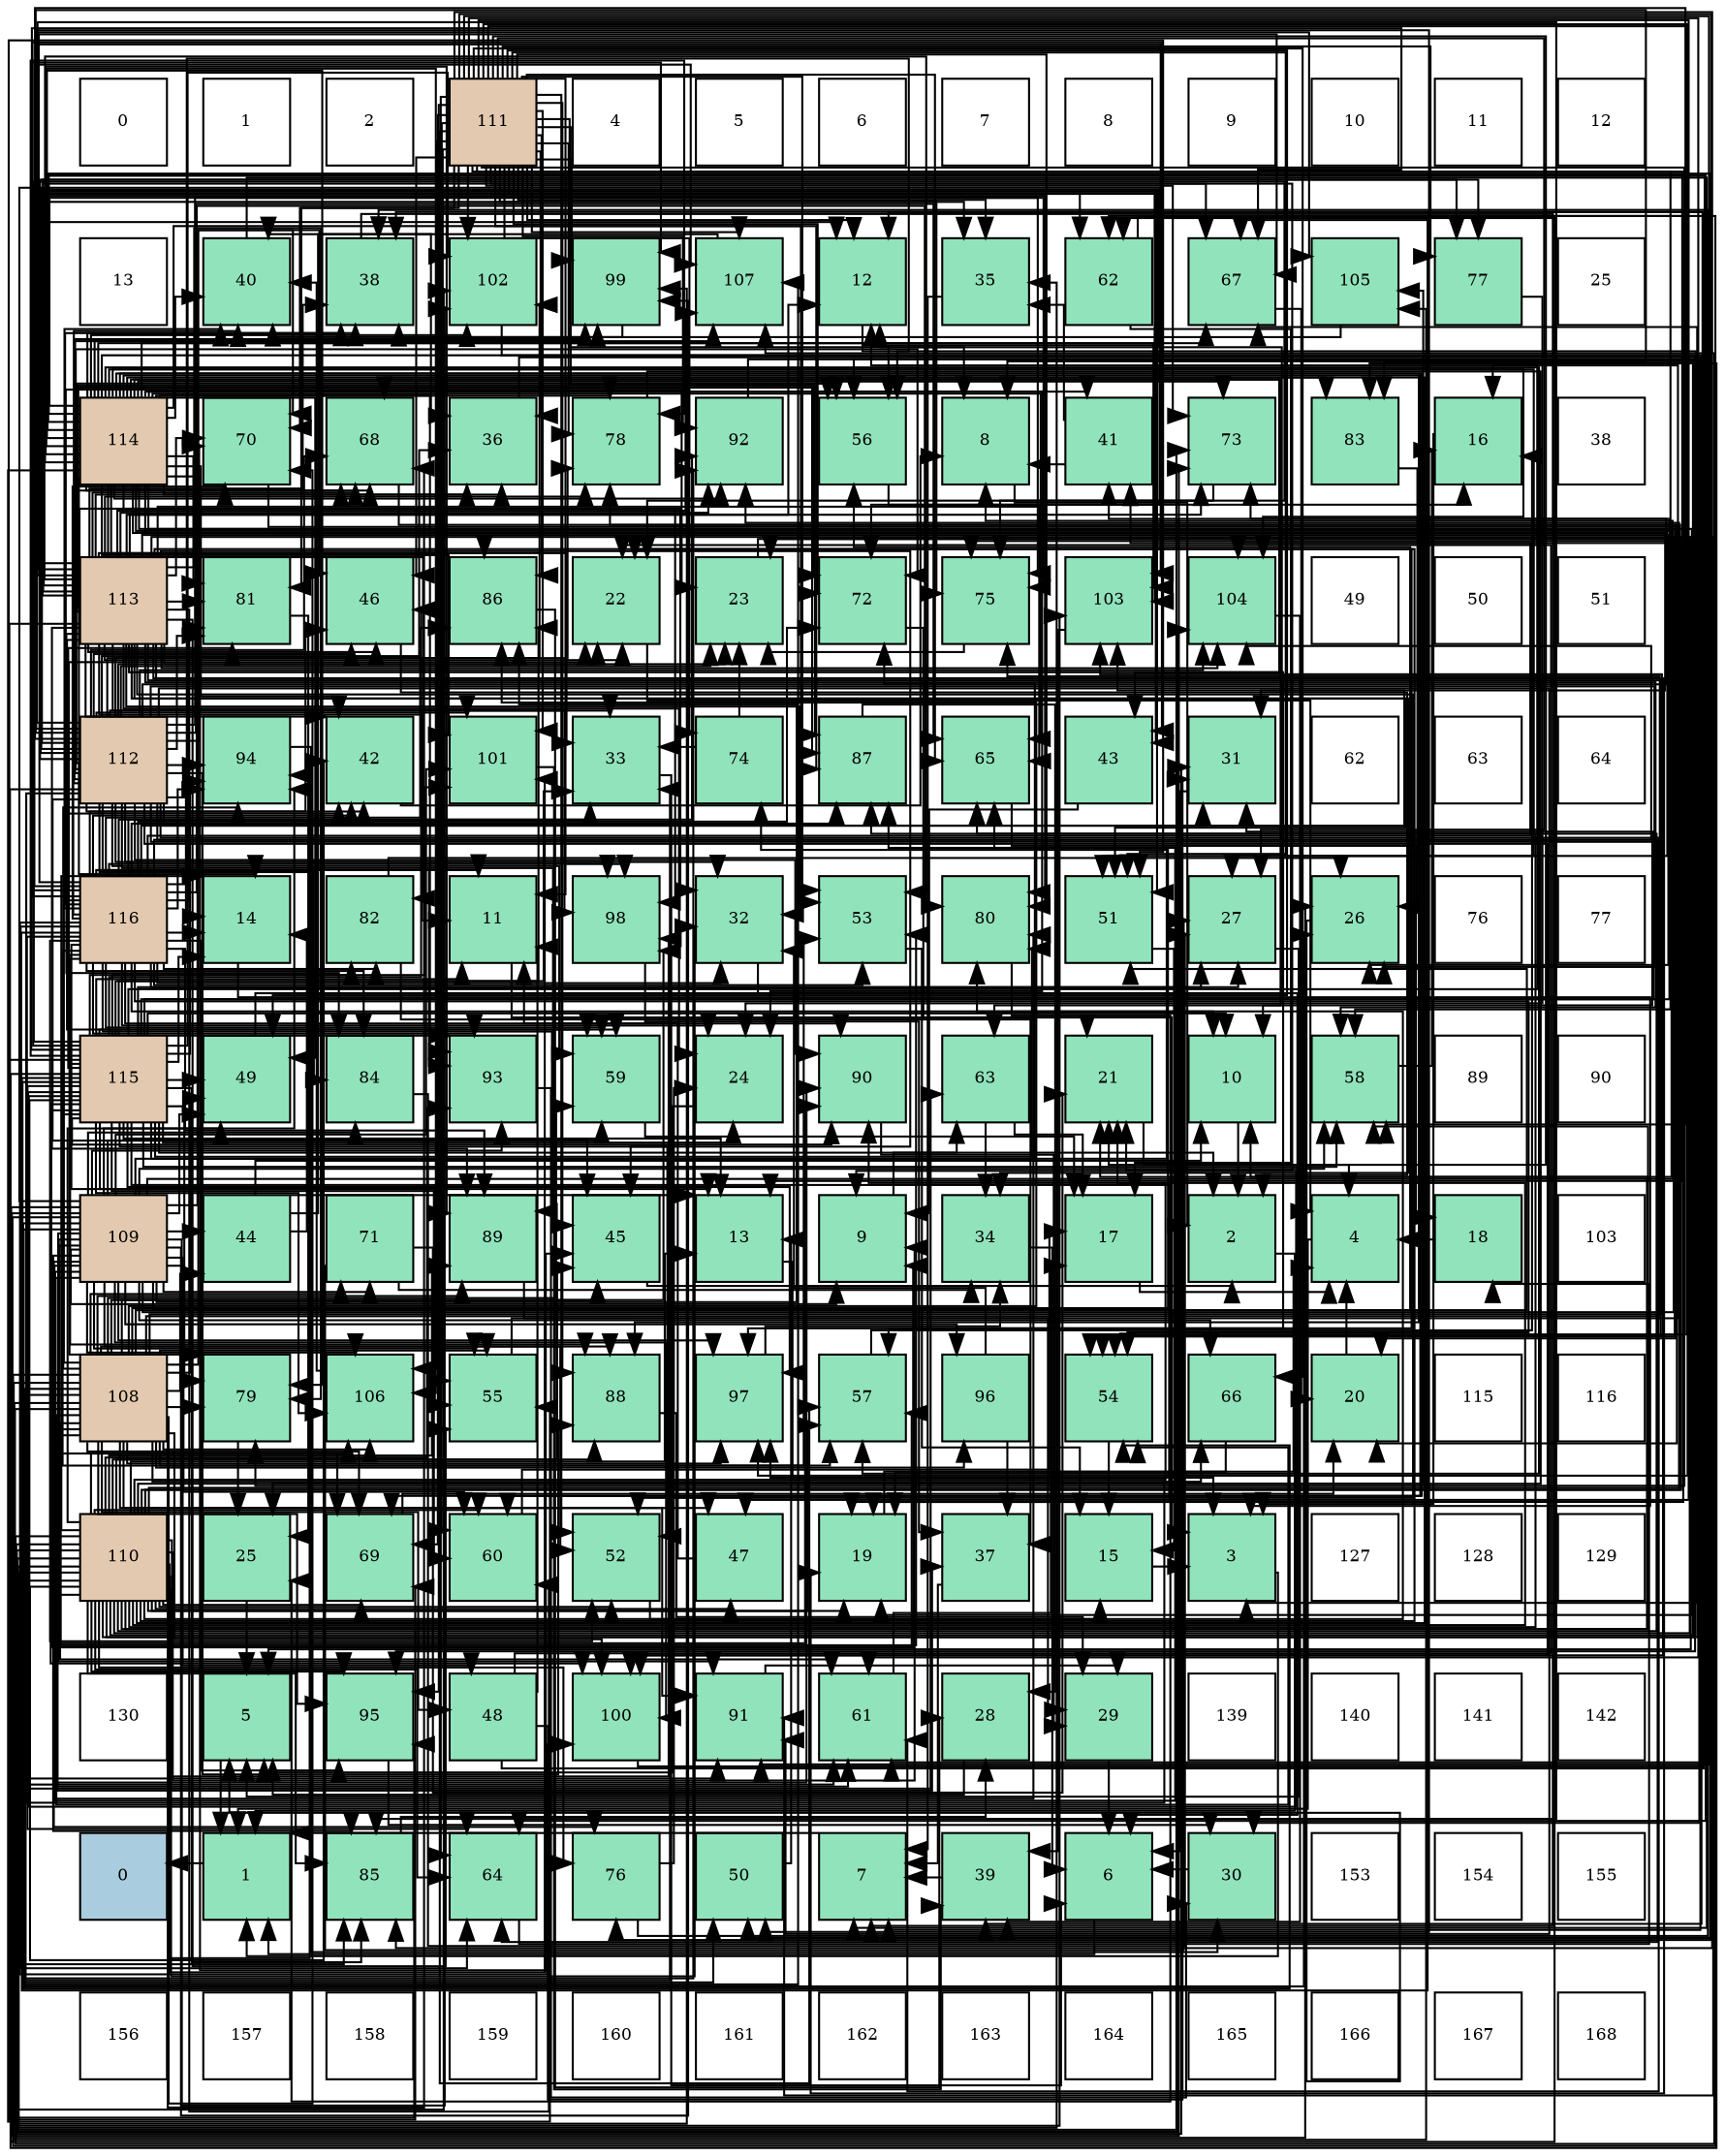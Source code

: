digraph layout{
 rankdir=TB;
 splines=ortho;
 node [style=filled shape=square fixedsize=true width=0.6];
0[label="0", fontsize=8, fillcolor="#ffffff"];
1[label="1", fontsize=8, fillcolor="#ffffff"];
2[label="2", fontsize=8, fillcolor="#ffffff"];
3[label="111", fontsize=8, fillcolor="#e3c9af"];
4[label="4", fontsize=8, fillcolor="#ffffff"];
5[label="5", fontsize=8, fillcolor="#ffffff"];
6[label="6", fontsize=8, fillcolor="#ffffff"];
7[label="7", fontsize=8, fillcolor="#ffffff"];
8[label="8", fontsize=8, fillcolor="#ffffff"];
9[label="9", fontsize=8, fillcolor="#ffffff"];
10[label="10", fontsize=8, fillcolor="#ffffff"];
11[label="11", fontsize=8, fillcolor="#ffffff"];
12[label="12", fontsize=8, fillcolor="#ffffff"];
13[label="13", fontsize=8, fillcolor="#ffffff"];
14[label="40", fontsize=8, fillcolor="#91e3bb"];
15[label="38", fontsize=8, fillcolor="#91e3bb"];
16[label="102", fontsize=8, fillcolor="#91e3bb"];
17[label="99", fontsize=8, fillcolor="#91e3bb"];
18[label="107", fontsize=8, fillcolor="#91e3bb"];
19[label="12", fontsize=8, fillcolor="#91e3bb"];
20[label="35", fontsize=8, fillcolor="#91e3bb"];
21[label="62", fontsize=8, fillcolor="#91e3bb"];
22[label="67", fontsize=8, fillcolor="#91e3bb"];
23[label="105", fontsize=8, fillcolor="#91e3bb"];
24[label="77", fontsize=8, fillcolor="#91e3bb"];
25[label="25", fontsize=8, fillcolor="#ffffff"];
26[label="114", fontsize=8, fillcolor="#e3c9af"];
27[label="70", fontsize=8, fillcolor="#91e3bb"];
28[label="68", fontsize=8, fillcolor="#91e3bb"];
29[label="36", fontsize=8, fillcolor="#91e3bb"];
30[label="78", fontsize=8, fillcolor="#91e3bb"];
31[label="92", fontsize=8, fillcolor="#91e3bb"];
32[label="56", fontsize=8, fillcolor="#91e3bb"];
33[label="8", fontsize=8, fillcolor="#91e3bb"];
34[label="41", fontsize=8, fillcolor="#91e3bb"];
35[label="73", fontsize=8, fillcolor="#91e3bb"];
36[label="83", fontsize=8, fillcolor="#91e3bb"];
37[label="16", fontsize=8, fillcolor="#91e3bb"];
38[label="38", fontsize=8, fillcolor="#ffffff"];
39[label="113", fontsize=8, fillcolor="#e3c9af"];
40[label="81", fontsize=8, fillcolor="#91e3bb"];
41[label="46", fontsize=8, fillcolor="#91e3bb"];
42[label="86", fontsize=8, fillcolor="#91e3bb"];
43[label="22", fontsize=8, fillcolor="#91e3bb"];
44[label="23", fontsize=8, fillcolor="#91e3bb"];
45[label="72", fontsize=8, fillcolor="#91e3bb"];
46[label="75", fontsize=8, fillcolor="#91e3bb"];
47[label="103", fontsize=8, fillcolor="#91e3bb"];
48[label="104", fontsize=8, fillcolor="#91e3bb"];
49[label="49", fontsize=8, fillcolor="#ffffff"];
50[label="50", fontsize=8, fillcolor="#ffffff"];
51[label="51", fontsize=8, fillcolor="#ffffff"];
52[label="112", fontsize=8, fillcolor="#e3c9af"];
53[label="94", fontsize=8, fillcolor="#91e3bb"];
54[label="42", fontsize=8, fillcolor="#91e3bb"];
55[label="101", fontsize=8, fillcolor="#91e3bb"];
56[label="33", fontsize=8, fillcolor="#91e3bb"];
57[label="74", fontsize=8, fillcolor="#91e3bb"];
58[label="87", fontsize=8, fillcolor="#91e3bb"];
59[label="65", fontsize=8, fillcolor="#91e3bb"];
60[label="43", fontsize=8, fillcolor="#91e3bb"];
61[label="31", fontsize=8, fillcolor="#91e3bb"];
62[label="62", fontsize=8, fillcolor="#ffffff"];
63[label="63", fontsize=8, fillcolor="#ffffff"];
64[label="64", fontsize=8, fillcolor="#ffffff"];
65[label="116", fontsize=8, fillcolor="#e3c9af"];
66[label="14", fontsize=8, fillcolor="#91e3bb"];
67[label="82", fontsize=8, fillcolor="#91e3bb"];
68[label="11", fontsize=8, fillcolor="#91e3bb"];
69[label="98", fontsize=8, fillcolor="#91e3bb"];
70[label="32", fontsize=8, fillcolor="#91e3bb"];
71[label="53", fontsize=8, fillcolor="#91e3bb"];
72[label="80", fontsize=8, fillcolor="#91e3bb"];
73[label="51", fontsize=8, fillcolor="#91e3bb"];
74[label="27", fontsize=8, fillcolor="#91e3bb"];
75[label="26", fontsize=8, fillcolor="#91e3bb"];
76[label="76", fontsize=8, fillcolor="#ffffff"];
77[label="77", fontsize=8, fillcolor="#ffffff"];
78[label="115", fontsize=8, fillcolor="#e3c9af"];
79[label="49", fontsize=8, fillcolor="#91e3bb"];
80[label="84", fontsize=8, fillcolor="#91e3bb"];
81[label="93", fontsize=8, fillcolor="#91e3bb"];
82[label="59", fontsize=8, fillcolor="#91e3bb"];
83[label="24", fontsize=8, fillcolor="#91e3bb"];
84[label="90", fontsize=8, fillcolor="#91e3bb"];
85[label="63", fontsize=8, fillcolor="#91e3bb"];
86[label="21", fontsize=8, fillcolor="#91e3bb"];
87[label="10", fontsize=8, fillcolor="#91e3bb"];
88[label="58", fontsize=8, fillcolor="#91e3bb"];
89[label="89", fontsize=8, fillcolor="#ffffff"];
90[label="90", fontsize=8, fillcolor="#ffffff"];
91[label="109", fontsize=8, fillcolor="#e3c9af"];
92[label="44", fontsize=8, fillcolor="#91e3bb"];
93[label="71", fontsize=8, fillcolor="#91e3bb"];
94[label="89", fontsize=8, fillcolor="#91e3bb"];
95[label="45", fontsize=8, fillcolor="#91e3bb"];
96[label="13", fontsize=8, fillcolor="#91e3bb"];
97[label="9", fontsize=8, fillcolor="#91e3bb"];
98[label="34", fontsize=8, fillcolor="#91e3bb"];
99[label="17", fontsize=8, fillcolor="#91e3bb"];
100[label="2", fontsize=8, fillcolor="#91e3bb"];
101[label="4", fontsize=8, fillcolor="#91e3bb"];
102[label="18", fontsize=8, fillcolor="#91e3bb"];
103[label="103", fontsize=8, fillcolor="#ffffff"];
104[label="108", fontsize=8, fillcolor="#e3c9af"];
105[label="79", fontsize=8, fillcolor="#91e3bb"];
106[label="106", fontsize=8, fillcolor="#91e3bb"];
107[label="55", fontsize=8, fillcolor="#91e3bb"];
108[label="88", fontsize=8, fillcolor="#91e3bb"];
109[label="97", fontsize=8, fillcolor="#91e3bb"];
110[label="57", fontsize=8, fillcolor="#91e3bb"];
111[label="96", fontsize=8, fillcolor="#91e3bb"];
112[label="54", fontsize=8, fillcolor="#91e3bb"];
113[label="66", fontsize=8, fillcolor="#91e3bb"];
114[label="20", fontsize=8, fillcolor="#91e3bb"];
115[label="115", fontsize=8, fillcolor="#ffffff"];
116[label="116", fontsize=8, fillcolor="#ffffff"];
117[label="110", fontsize=8, fillcolor="#e3c9af"];
118[label="25", fontsize=8, fillcolor="#91e3bb"];
119[label="69", fontsize=8, fillcolor="#91e3bb"];
120[label="60", fontsize=8, fillcolor="#91e3bb"];
121[label="52", fontsize=8, fillcolor="#91e3bb"];
122[label="47", fontsize=8, fillcolor="#91e3bb"];
123[label="19", fontsize=8, fillcolor="#91e3bb"];
124[label="37", fontsize=8, fillcolor="#91e3bb"];
125[label="15", fontsize=8, fillcolor="#91e3bb"];
126[label="3", fontsize=8, fillcolor="#91e3bb"];
127[label="127", fontsize=8, fillcolor="#ffffff"];
128[label="128", fontsize=8, fillcolor="#ffffff"];
129[label="129", fontsize=8, fillcolor="#ffffff"];
130[label="130", fontsize=8, fillcolor="#ffffff"];
131[label="5", fontsize=8, fillcolor="#91e3bb"];
132[label="95", fontsize=8, fillcolor="#91e3bb"];
133[label="48", fontsize=8, fillcolor="#91e3bb"];
134[label="100", fontsize=8, fillcolor="#91e3bb"];
135[label="91", fontsize=8, fillcolor="#91e3bb"];
136[label="61", fontsize=8, fillcolor="#91e3bb"];
137[label="28", fontsize=8, fillcolor="#91e3bb"];
138[label="29", fontsize=8, fillcolor="#91e3bb"];
139[label="139", fontsize=8, fillcolor="#ffffff"];
140[label="140", fontsize=8, fillcolor="#ffffff"];
141[label="141", fontsize=8, fillcolor="#ffffff"];
142[label="142", fontsize=8, fillcolor="#ffffff"];
143[label="0", fontsize=8, fillcolor="#a9ccde"];
144[label="1", fontsize=8, fillcolor="#91e3bb"];
145[label="85", fontsize=8, fillcolor="#91e3bb"];
146[label="64", fontsize=8, fillcolor="#91e3bb"];
147[label="76", fontsize=8, fillcolor="#91e3bb"];
148[label="50", fontsize=8, fillcolor="#91e3bb"];
149[label="7", fontsize=8, fillcolor="#91e3bb"];
150[label="39", fontsize=8, fillcolor="#91e3bb"];
151[label="6", fontsize=8, fillcolor="#91e3bb"];
152[label="30", fontsize=8, fillcolor="#91e3bb"];
153[label="153", fontsize=8, fillcolor="#ffffff"];
154[label="154", fontsize=8, fillcolor="#ffffff"];
155[label="155", fontsize=8, fillcolor="#ffffff"];
156[label="156", fontsize=8, fillcolor="#ffffff"];
157[label="157", fontsize=8, fillcolor="#ffffff"];
158[label="158", fontsize=8, fillcolor="#ffffff"];
159[label="159", fontsize=8, fillcolor="#ffffff"];
160[label="160", fontsize=8, fillcolor="#ffffff"];
161[label="161", fontsize=8, fillcolor="#ffffff"];
162[label="162", fontsize=8, fillcolor="#ffffff"];
163[label="163", fontsize=8, fillcolor="#ffffff"];
164[label="164", fontsize=8, fillcolor="#ffffff"];
165[label="165", fontsize=8, fillcolor="#ffffff"];
166[label="166", fontsize=8, fillcolor="#ffffff"];
167[label="167", fontsize=8, fillcolor="#ffffff"];
168[label="168", fontsize=8, fillcolor="#ffffff"];
edge [constraint=false, style=vis];144 -> 143;
100 -> 144;
126 -> 144;
101 -> 144;
131 -> 144;
151 -> 144;
149 -> 144;
33 -> 100;
97 -> 100;
87 -> 100;
68 -> 126;
19 -> 126;
96 -> 126;
66 -> 126;
125 -> 126;
37 -> 126;
99 -> 101;
102 -> 101;
123 -> 101;
114 -> 101;
86 -> 101;
43 -> 101;
44 -> 131;
83 -> 131;
118 -> 131;
75 -> 131;
74 -> 131;
137 -> 131;
138 -> 151;
152 -> 151;
61 -> 151;
70 -> 151;
56 -> 151;
98 -> 151;
20 -> 149;
29 -> 149;
124 -> 149;
15 -> 149;
150 -> 149;
14 -> 149;
34 -> 33;
34 -> 20;
54 -> 33;
60 -> 97;
92 -> 87;
92 -> 96;
92 -> 66;
92 -> 29;
95 -> 100;
41 -> 100;
122 -> 68;
133 -> 68;
133 -> 19;
133 -> 43;
133 -> 61;
79 -> 19;
148 -> 96;
73 -> 125;
121 -> 125;
71 -> 125;
112 -> 125;
107 -> 37;
32 -> 37;
110 -> 37;
88 -> 37;
82 -> 99;
120 -> 99;
136 -> 99;
21 -> 99;
21 -> 123;
85 -> 99;
85 -> 98;
146 -> 102;
59 -> 102;
113 -> 123;
22 -> 114;
28 -> 114;
119 -> 114;
27 -> 114;
93 -> 86;
93 -> 74;
93 -> 98;
45 -> 86;
35 -> 43;
57 -> 44;
57 -> 56;
46 -> 44;
147 -> 83;
147 -> 15;
24 -> 83;
30 -> 118;
105 -> 118;
72 -> 118;
40 -> 118;
67 -> 75;
67 -> 124;
36 -> 75;
80 -> 74;
145 -> 137;
42 -> 137;
58 -> 137;
108 -> 138;
94 -> 138;
84 -> 138;
135 -> 138;
31 -> 152;
81 -> 152;
53 -> 152;
132 -> 152;
111 -> 70;
111 -> 124;
109 -> 98;
69 -> 124;
17 -> 15;
134 -> 15;
55 -> 150;
16 -> 150;
47 -> 150;
48 -> 150;
23 -> 14;
106 -> 14;
18 -> 14;
104 -> 97;
104 -> 75;
104 -> 54;
104 -> 92;
104 -> 95;
104 -> 41;
104 -> 122;
104 -> 133;
104 -> 79;
104 -> 73;
104 -> 112;
104 -> 107;
104 -> 110;
104 -> 82;
104 -> 136;
104 -> 21;
104 -> 113;
104 -> 28;
104 -> 119;
104 -> 27;
104 -> 93;
104 -> 57;
104 -> 46;
104 -> 105;
104 -> 42;
104 -> 108;
104 -> 94;
104 -> 84;
104 -> 135;
104 -> 53;
104 -> 132;
104 -> 111;
104 -> 109;
104 -> 69;
104 -> 17;
104 -> 134;
104 -> 16;
104 -> 47;
104 -> 23;
104 -> 106;
104 -> 18;
91 -> 33;
91 -> 97;
91 -> 20;
91 -> 92;
91 -> 133;
91 -> 79;
91 -> 121;
91 -> 71;
91 -> 112;
91 -> 107;
91 -> 32;
91 -> 88;
91 -> 82;
91 -> 120;
91 -> 136;
91 -> 21;
91 -> 59;
91 -> 113;
91 -> 27;
91 -> 93;
91 -> 45;
91 -> 35;
91 -> 147;
91 -> 72;
91 -> 80;
91 -> 145;
91 -> 42;
91 -> 58;
91 -> 84;
91 -> 135;
91 -> 31;
91 -> 81;
91 -> 53;
91 -> 111;
91 -> 109;
91 -> 17;
91 -> 134;
91 -> 55;
91 -> 16;
91 -> 48;
91 -> 106;
117 -> 33;
117 -> 97;
117 -> 87;
117 -> 96;
117 -> 66;
117 -> 123;
117 -> 86;
117 -> 43;
117 -> 44;
117 -> 75;
117 -> 61;
117 -> 70;
117 -> 56;
117 -> 124;
117 -> 54;
117 -> 95;
117 -> 122;
117 -> 79;
117 -> 121;
117 -> 32;
117 -> 110;
117 -> 88;
117 -> 120;
117 -> 146;
117 -> 59;
117 -> 22;
117 -> 28;
117 -> 119;
117 -> 35;
117 -> 46;
117 -> 147;
117 -> 30;
117 -> 72;
117 -> 145;
117 -> 58;
117 -> 108;
117 -> 94;
117 -> 84;
117 -> 31;
117 -> 81;
117 -> 53;
117 -> 132;
117 -> 69;
117 -> 55;
117 -> 47;
117 -> 48;
117 -> 23;
117 -> 106;
117 -> 18;
3 -> 33;
3 -> 68;
3 -> 19;
3 -> 96;
3 -> 86;
3 -> 74;
3 -> 20;
3 -> 29;
3 -> 41;
3 -> 122;
3 -> 79;
3 -> 73;
3 -> 121;
3 -> 71;
3 -> 112;
3 -> 107;
3 -> 32;
3 -> 110;
3 -> 88;
3 -> 120;
3 -> 136;
3 -> 21;
3 -> 146;
3 -> 59;
3 -> 113;
3 -> 22;
3 -> 119;
3 -> 27;
3 -> 45;
3 -> 35;
3 -> 57;
3 -> 46;
3 -> 147;
3 -> 24;
3 -> 30;
3 -> 105;
3 -> 72;
3 -> 40;
3 -> 145;
3 -> 42;
3 -> 58;
3 -> 108;
3 -> 135;
3 -> 31;
3 -> 132;
3 -> 109;
3 -> 17;
3 -> 55;
3 -> 16;
3 -> 106;
3 -> 18;
52 -> 87;
52 -> 19;
52 -> 66;
52 -> 43;
52 -> 44;
52 -> 75;
52 -> 61;
52 -> 70;
52 -> 56;
52 -> 20;
52 -> 29;
52 -> 14;
52 -> 54;
52 -> 60;
52 -> 95;
52 -> 41;
52 -> 148;
52 -> 88;
52 -> 82;
52 -> 136;
52 -> 146;
52 -> 59;
52 -> 28;
52 -> 27;
52 -> 45;
52 -> 35;
52 -> 46;
52 -> 24;
52 -> 30;
52 -> 40;
52 -> 36;
52 -> 80;
52 -> 58;
52 -> 108;
52 -> 94;
52 -> 84;
52 -> 135;
52 -> 81;
52 -> 53;
52 -> 132;
52 -> 109;
52 -> 69;
52 -> 17;
52 -> 134;
52 -> 55;
52 -> 16;
52 -> 47;
52 -> 48;
52 -> 18;
39 -> 97;
39 -> 68;
39 -> 19;
39 -> 123;
39 -> 43;
39 -> 44;
39 -> 83;
39 -> 75;
39 -> 70;
39 -> 98;
39 -> 29;
39 -> 15;
39 -> 54;
39 -> 95;
39 -> 41;
39 -> 73;
39 -> 121;
39 -> 71;
39 -> 112;
39 -> 107;
39 -> 32;
39 -> 110;
39 -> 88;
39 -> 82;
39 -> 120;
39 -> 59;
39 -> 22;
39 -> 28;
39 -> 119;
39 -> 27;
39 -> 45;
39 -> 35;
39 -> 24;
39 -> 30;
39 -> 105;
39 -> 72;
39 -> 40;
39 -> 80;
39 -> 145;
39 -> 42;
39 -> 58;
39 -> 94;
39 -> 135;
39 -> 31;
39 -> 109;
39 -> 69;
39 -> 134;
39 -> 47;
39 -> 48;
39 -> 23;
39 -> 18;
26 -> 66;
26 -> 123;
26 -> 86;
26 -> 83;
26 -> 74;
26 -> 61;
26 -> 70;
26 -> 56;
26 -> 29;
26 -> 15;
26 -> 14;
26 -> 34;
26 -> 54;
26 -> 60;
26 -> 95;
26 -> 79;
26 -> 148;
26 -> 73;
26 -> 71;
26 -> 112;
26 -> 107;
26 -> 110;
26 -> 120;
26 -> 136;
26 -> 85;
26 -> 146;
26 -> 59;
26 -> 22;
26 -> 28;
26 -> 119;
26 -> 35;
26 -> 46;
26 -> 30;
26 -> 105;
26 -> 40;
26 -> 67;
26 -> 36;
26 -> 108;
26 -> 94;
26 -> 31;
26 -> 81;
26 -> 132;
26 -> 69;
26 -> 17;
26 -> 55;
26 -> 16;
26 -> 47;
26 -> 48;
26 -> 106;
78 -> 87;
78 -> 68;
78 -> 19;
78 -> 96;
78 -> 66;
78 -> 123;
78 -> 86;
78 -> 43;
78 -> 83;
78 -> 74;
78 -> 61;
78 -> 56;
78 -> 34;
78 -> 41;
78 -> 79;
78 -> 148;
78 -> 73;
78 -> 121;
78 -> 71;
78 -> 107;
78 -> 32;
78 -> 110;
78 -> 88;
78 -> 82;
78 -> 120;
78 -> 136;
78 -> 85;
78 -> 146;
78 -> 22;
78 -> 45;
78 -> 46;
78 -> 30;
78 -> 105;
78 -> 72;
78 -> 40;
78 -> 67;
78 -> 36;
78 -> 145;
78 -> 42;
78 -> 84;
78 -> 135;
78 -> 81;
78 -> 53;
78 -> 109;
78 -> 17;
78 -> 134;
78 -> 55;
78 -> 16;
78 -> 106;
65 -> 87;
65 -> 68;
65 -> 96;
65 -> 66;
65 -> 44;
65 -> 83;
65 -> 74;
65 -> 70;
65 -> 56;
65 -> 15;
65 -> 14;
65 -> 34;
65 -> 54;
65 -> 60;
65 -> 95;
65 -> 41;
65 -> 73;
65 -> 121;
65 -> 71;
65 -> 112;
65 -> 32;
65 -> 82;
65 -> 85;
65 -> 146;
65 -> 22;
65 -> 28;
65 -> 119;
65 -> 27;
65 -> 45;
65 -> 105;
65 -> 72;
65 -> 40;
65 -> 67;
65 -> 80;
65 -> 145;
65 -> 42;
65 -> 58;
65 -> 108;
65 -> 94;
65 -> 84;
65 -> 31;
65 -> 81;
65 -> 53;
65 -> 132;
65 -> 69;
65 -> 134;
65 -> 47;
65 -> 48;
65 -> 18;
edge [constraint=true, style=invis];
0 -> 13 -> 26 -> 39 -> 52 -> 65 -> 78 -> 91 -> 104 -> 117 -> 130 -> 143 -> 156;
1 -> 14 -> 27 -> 40 -> 53 -> 66 -> 79 -> 92 -> 105 -> 118 -> 131 -> 144 -> 157;
2 -> 15 -> 28 -> 41 -> 54 -> 67 -> 80 -> 93 -> 106 -> 119 -> 132 -> 145 -> 158;
3 -> 16 -> 29 -> 42 -> 55 -> 68 -> 81 -> 94 -> 107 -> 120 -> 133 -> 146 -> 159;
4 -> 17 -> 30 -> 43 -> 56 -> 69 -> 82 -> 95 -> 108 -> 121 -> 134 -> 147 -> 160;
5 -> 18 -> 31 -> 44 -> 57 -> 70 -> 83 -> 96 -> 109 -> 122 -> 135 -> 148 -> 161;
6 -> 19 -> 32 -> 45 -> 58 -> 71 -> 84 -> 97 -> 110 -> 123 -> 136 -> 149 -> 162;
7 -> 20 -> 33 -> 46 -> 59 -> 72 -> 85 -> 98 -> 111 -> 124 -> 137 -> 150 -> 163;
8 -> 21 -> 34 -> 47 -> 60 -> 73 -> 86 -> 99 -> 112 -> 125 -> 138 -> 151 -> 164;
9 -> 22 -> 35 -> 48 -> 61 -> 74 -> 87 -> 100 -> 113 -> 126 -> 139 -> 152 -> 165;
10 -> 23 -> 36 -> 49 -> 62 -> 75 -> 88 -> 101 -> 114 -> 127 -> 140 -> 153 -> 166;
11 -> 24 -> 37 -> 50 -> 63 -> 76 -> 89 -> 102 -> 115 -> 128 -> 141 -> 154 -> 167;
12 -> 25 -> 38 -> 51 -> 64 -> 77 -> 90 -> 103 -> 116 -> 129 -> 142 -> 155 -> 168;
rank = same {0 -> 1 -> 2 -> 3 -> 4 -> 5 -> 6 -> 7 -> 8 -> 9 -> 10 -> 11 -> 12};
rank = same {13 -> 14 -> 15 -> 16 -> 17 -> 18 -> 19 -> 20 -> 21 -> 22 -> 23 -> 24 -> 25};
rank = same {26 -> 27 -> 28 -> 29 -> 30 -> 31 -> 32 -> 33 -> 34 -> 35 -> 36 -> 37 -> 38};
rank = same {39 -> 40 -> 41 -> 42 -> 43 -> 44 -> 45 -> 46 -> 47 -> 48 -> 49 -> 50 -> 51};
rank = same {52 -> 53 -> 54 -> 55 -> 56 -> 57 -> 58 -> 59 -> 60 -> 61 -> 62 -> 63 -> 64};
rank = same {65 -> 66 -> 67 -> 68 -> 69 -> 70 -> 71 -> 72 -> 73 -> 74 -> 75 -> 76 -> 77};
rank = same {78 -> 79 -> 80 -> 81 -> 82 -> 83 -> 84 -> 85 -> 86 -> 87 -> 88 -> 89 -> 90};
rank = same {91 -> 92 -> 93 -> 94 -> 95 -> 96 -> 97 -> 98 -> 99 -> 100 -> 101 -> 102 -> 103};
rank = same {104 -> 105 -> 106 -> 107 -> 108 -> 109 -> 110 -> 111 -> 112 -> 113 -> 114 -> 115 -> 116};
rank = same {117 -> 118 -> 119 -> 120 -> 121 -> 122 -> 123 -> 124 -> 125 -> 126 -> 127 -> 128 -> 129};
rank = same {130 -> 131 -> 132 -> 133 -> 134 -> 135 -> 136 -> 137 -> 138 -> 139 -> 140 -> 141 -> 142};
rank = same {143 -> 144 -> 145 -> 146 -> 147 -> 148 -> 149 -> 150 -> 151 -> 152 -> 153 -> 154 -> 155};
rank = same {156 -> 157 -> 158 -> 159 -> 160 -> 161 -> 162 -> 163 -> 164 -> 165 -> 166 -> 167 -> 168};
}